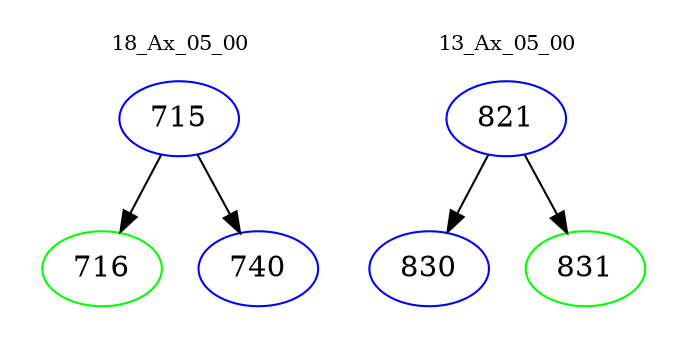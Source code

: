 digraph{
subgraph cluster_0 {
color = white
label = "18_Ax_05_00";
fontsize=10;
T0_715 [label="715", color="blue"]
T0_715 -> T0_716 [color="black"]
T0_716 [label="716", color="green"]
T0_715 -> T0_740 [color="black"]
T0_740 [label="740", color="blue"]
}
subgraph cluster_1 {
color = white
label = "13_Ax_05_00";
fontsize=10;
T1_821 [label="821", color="blue"]
T1_821 -> T1_830 [color="black"]
T1_830 [label="830", color="blue"]
T1_821 -> T1_831 [color="black"]
T1_831 [label="831", color="green"]
}
}

